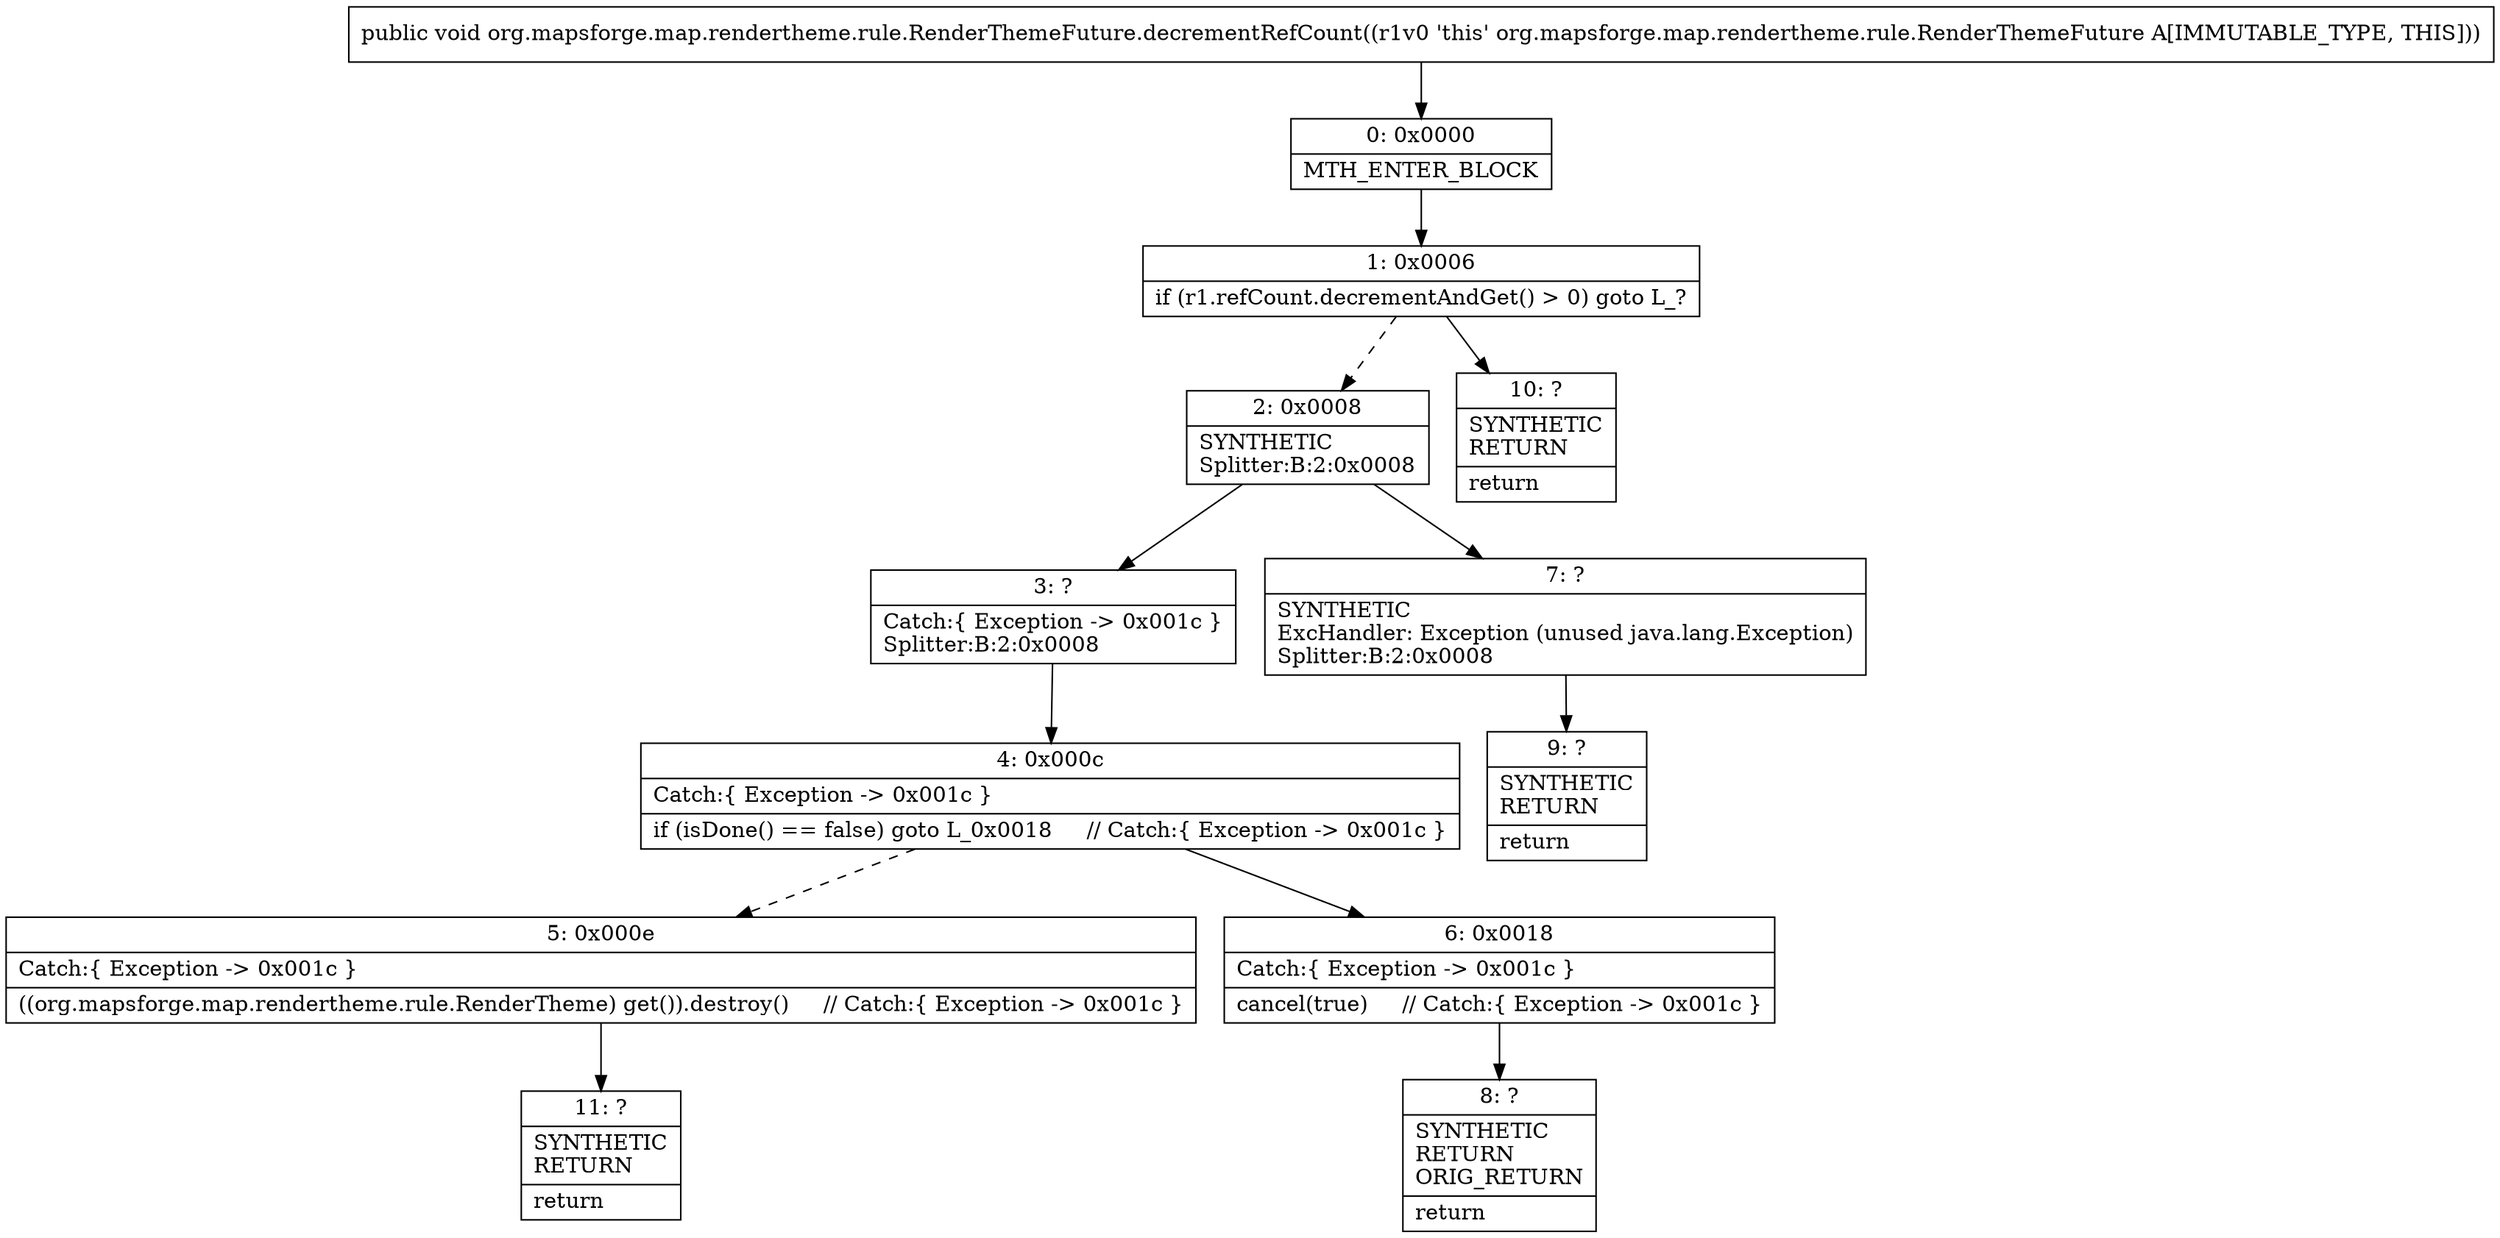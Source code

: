digraph "CFG fororg.mapsforge.map.rendertheme.rule.RenderThemeFuture.decrementRefCount()V" {
Node_0 [shape=record,label="{0\:\ 0x0000|MTH_ENTER_BLOCK\l}"];
Node_1 [shape=record,label="{1\:\ 0x0006|if (r1.refCount.decrementAndGet() \> 0) goto L_?\l}"];
Node_2 [shape=record,label="{2\:\ 0x0008|SYNTHETIC\lSplitter:B:2:0x0008\l}"];
Node_3 [shape=record,label="{3\:\ ?|Catch:\{ Exception \-\> 0x001c \}\lSplitter:B:2:0x0008\l}"];
Node_4 [shape=record,label="{4\:\ 0x000c|Catch:\{ Exception \-\> 0x001c \}\l|if (isDone() == false) goto L_0x0018     \/\/ Catch:\{ Exception \-\> 0x001c \}\l}"];
Node_5 [shape=record,label="{5\:\ 0x000e|Catch:\{ Exception \-\> 0x001c \}\l|((org.mapsforge.map.rendertheme.rule.RenderTheme) get()).destroy()     \/\/ Catch:\{ Exception \-\> 0x001c \}\l}"];
Node_6 [shape=record,label="{6\:\ 0x0018|Catch:\{ Exception \-\> 0x001c \}\l|cancel(true)     \/\/ Catch:\{ Exception \-\> 0x001c \}\l}"];
Node_7 [shape=record,label="{7\:\ ?|SYNTHETIC\lExcHandler: Exception (unused java.lang.Exception)\lSplitter:B:2:0x0008\l}"];
Node_8 [shape=record,label="{8\:\ ?|SYNTHETIC\lRETURN\lORIG_RETURN\l|return\l}"];
Node_9 [shape=record,label="{9\:\ ?|SYNTHETIC\lRETURN\l|return\l}"];
Node_10 [shape=record,label="{10\:\ ?|SYNTHETIC\lRETURN\l|return\l}"];
Node_11 [shape=record,label="{11\:\ ?|SYNTHETIC\lRETURN\l|return\l}"];
MethodNode[shape=record,label="{public void org.mapsforge.map.rendertheme.rule.RenderThemeFuture.decrementRefCount((r1v0 'this' org.mapsforge.map.rendertheme.rule.RenderThemeFuture A[IMMUTABLE_TYPE, THIS])) }"];
MethodNode -> Node_0;
Node_0 -> Node_1;
Node_1 -> Node_2[style=dashed];
Node_1 -> Node_10;
Node_2 -> Node_3;
Node_2 -> Node_7;
Node_3 -> Node_4;
Node_4 -> Node_5[style=dashed];
Node_4 -> Node_6;
Node_5 -> Node_11;
Node_6 -> Node_8;
Node_7 -> Node_9;
}


